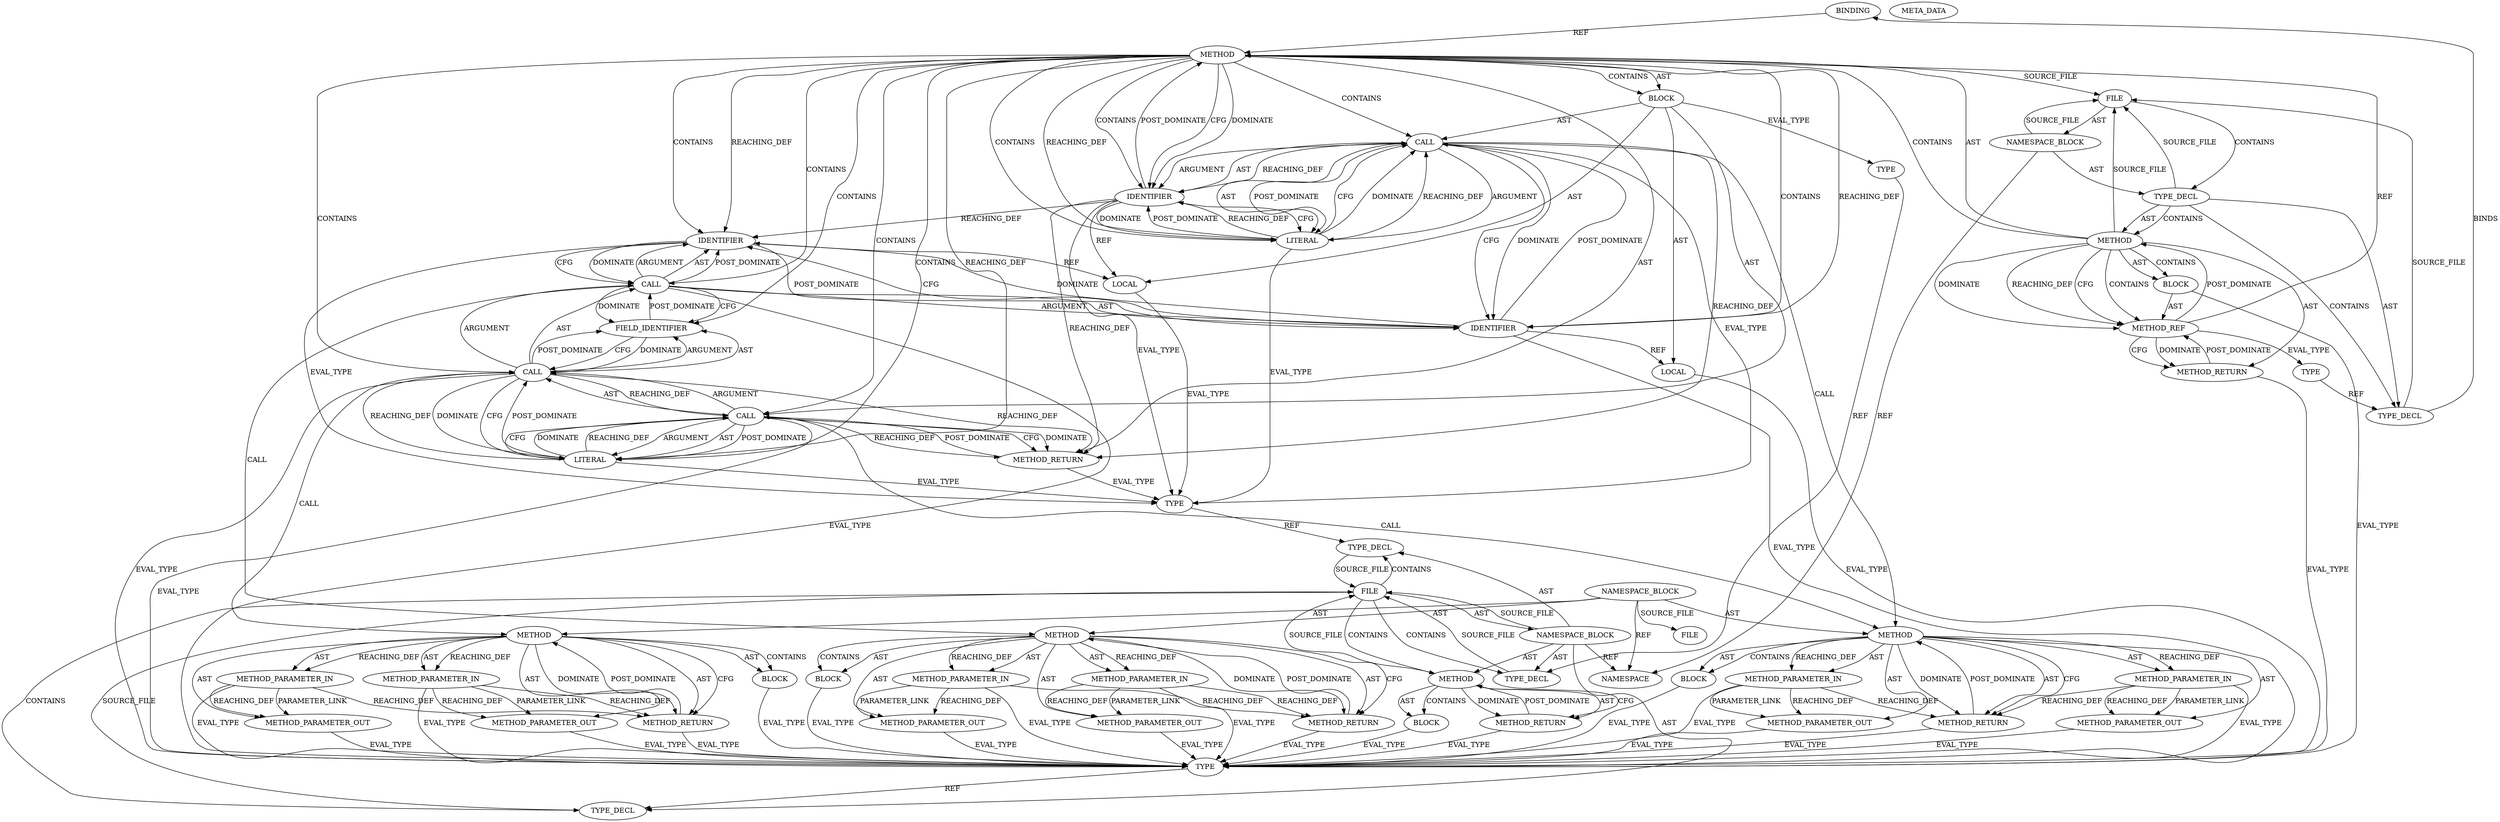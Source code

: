 digraph {
  "21474836480" [label="BINDING" METHOD_FULL_NAME="main" NAME="main" SIGNATURE="int()"];
  "25769803776" [label="BLOCK" ARGUMENT_INDEX="-1" CODE="{
  int i=0;
  arr[i].foo=1;
}" COLUMN_NUMBER="11" LINE_NUMBER="29" ORDER="1" TYPE_FULL_NAME="void"];
  "25769803777" [label="BLOCK" ARGUMENT_INDEX="-1" CODE="<empty>" COLUMN_NUMBER="1" LINE_NUMBER="1" ORDER="1" TYPE_FULL_NAME="ANY"];
  "25769803778" [label="BLOCK" ARGUMENT_INDEX="-1" CODE="<empty>" ORDER="1" TYPE_FULL_NAME="ANY"];
  "25769803779" [label="BLOCK" ARGUMENT_INDEX="1" CODE="<empty>" ORDER="1" TYPE_FULL_NAME="ANY"];
  "25769803780" [label="BLOCK" ARGUMENT_INDEX="1" CODE="<empty>" ORDER="1" TYPE_FULL_NAME="ANY"];
  "25769803781" [label="BLOCK" ARGUMENT_INDEX="1" CODE="<empty>" ORDER="1" TYPE_FULL_NAME="ANY"];
  "30064771072" [label="CALL" ARGUMENT_INDEX="2" CODE="i=0" COLUMN_NUMBER="7" DISPATCH_TYPE="STATIC_DISPATCH" LINE_NUMBER="30" METHOD_FULL_NAME="<operator>.assignment" NAME="<operator>.assignment" ORDER="2" SIGNATURE="" TYPE_FULL_NAME="int"];
  "30064771073" [label="CALL" ARGUMENT_INDEX="-1" CODE="arr[i].foo=1" COLUMN_NUMBER="3" DISPATCH_TYPE="STATIC_DISPATCH" LINE_NUMBER="31" METHOD_FULL_NAME="<operator>.assignment" NAME="<operator>.assignment" ORDER="3" SIGNATURE="" TYPE_FULL_NAME="ANY"];
  "30064771074" [label="CALL" ARGUMENT_INDEX="1" CODE="arr[i].foo" COLUMN_NUMBER="3" DISPATCH_TYPE="STATIC_DISPATCH" LINE_NUMBER="31" METHOD_FULL_NAME="<operator>.fieldAccess" NAME="<operator>.fieldAccess" ORDER="1" SIGNATURE="" TYPE_FULL_NAME="ANY"];
  "30064771075" [label="CALL" ARGUMENT_INDEX="1" CODE="arr[i]" COLUMN_NUMBER="3" DISPATCH_TYPE="STATIC_DISPATCH" LINE_NUMBER="31" METHOD_FULL_NAME="<operator>.indirectIndexAccess" NAME="<operator>.indirectIndexAccess" ORDER="1" SIGNATURE="" TYPE_FULL_NAME="ANY"];
  "55834574848" [label="FIELD_IDENTIFIER" ARGUMENT_INDEX="2" CANONICAL_NAME="foo" CODE="foo" COLUMN_NUMBER="3" LINE_NUMBER="31" ORDER="2"];
  "60129542144" [label="FILE" CODE="<empty>" CONTENT="<empty>" NAME="uninit_909.c" ORDER="0"];
  "60129542145" [label="FILE" CODE="<empty>" CONTENT="<empty>" NAME="<includes>" ORDER="1"];
  "60129542146" [label="FILE" CODE="<empty>" CONTENT="<empty>" NAME="<unknown>" ORDER="0"];
  "68719476736" [label="IDENTIFIER" ARGUMENT_INDEX="1" CODE="i" COLUMN_NUMBER="7" LINE_NUMBER="30" NAME="i" ORDER="1" TYPE_FULL_NAME="int"];
  "68719476737" [label="IDENTIFIER" ARGUMENT_INDEX="1" CODE="arr" COLUMN_NUMBER="3" LINE_NUMBER="31" NAME="arr" ORDER="1" TYPE_FULL_NAME="ANY"];
  "68719476738" [label="IDENTIFIER" ARGUMENT_INDEX="2" CODE="i" COLUMN_NUMBER="7" LINE_NUMBER="31" NAME="i" ORDER="2" TYPE_FULL_NAME="int"];
  "90194313216" [label="LITERAL" ARGUMENT_INDEX="2" CODE="0" COLUMN_NUMBER="9" LINE_NUMBER="30" ORDER="2" TYPE_FULL_NAME="int"];
  "90194313217" [label="LITERAL" ARGUMENT_INDEX="2" CODE="1" COLUMN_NUMBER="14" LINE_NUMBER="31" ORDER="2" TYPE_FULL_NAME="int"];
  "94489280512" [label="LOCAL" CODE="int i" COLUMN_NUMBER="7" GENERIC_SIGNATURE="<empty>" LINE_NUMBER="30" NAME="i" ORDER="1" TYPE_FULL_NAME="int"];
  "94489280513" [label="LOCAL" CODE="arr" COLUMN_NUMBER="3" GENERIC_SIGNATURE="<empty>" LINE_NUMBER="31" NAME="arr" ORDER="0" TYPE_FULL_NAME="ANY"];
  "107374182400" [label="META_DATA" LANGUAGE="NEWC" OVERLAYS="base;controlflow;typerel;callgraph;dataflowOss" ROOT="/tmp/tmp.SG0xSYvwyo" VERSION="0.1"];
  "111669149696" [label="METHOD" AST_PARENT_FULL_NAME="uninit_909.c:<global>" AST_PARENT_TYPE="TYPE_DECL" CODE="int main(){
  int i=0;
  arr[i].foo=1;
}" COLUMN_NUMBER="1" COLUMN_NUMBER_END="1" FILENAME="uninit_909.c" FULL_NAME="main" GENERIC_SIGNATURE="<empty>" IS_EXTERNAL="false" LINE_NUMBER="29" LINE_NUMBER_END="32" NAME="main" ORDER="1" SIGNATURE="int()"];
  "111669149697" [label="METHOD" AST_PARENT_FULL_NAME="uninit_909.c:<global>" AST_PARENT_TYPE="TYPE_DECL" CODE="<global>" COLUMN_NUMBER="1" COLUMN_NUMBER_END="1" FILENAME="uninit_909.c" FULL_NAME="uninit_909.c:<global>" GENERIC_SIGNATURE="<empty>" IS_EXTERNAL="false" LINE_NUMBER="1" LINE_NUMBER_END="33" NAME="<global>" ORDER="1" SIGNATURE=""];
  "111669149698" [label="METHOD" AST_PARENT_FULL_NAME="<includes>:<global>" AST_PARENT_TYPE="NAMESPACE_BLOCK" CODE="<global>" FILENAME="<includes>" FULL_NAME="<includes>:<global>" GENERIC_SIGNATURE="<empty>" IS_EXTERNAL="false" LINE_NUMBER="1" NAME="<global>" ORDER="1" SIGNATURE=""];
  "111669149699" [label="METHOD" AST_PARENT_FULL_NAME="<global>" AST_PARENT_TYPE="NAMESPACE_BLOCK" CODE="<empty>" FILENAME="<empty>" FULL_NAME="<operator>.assignment" GENERIC_SIGNATURE="<empty>" IS_EXTERNAL="true" NAME="<operator>.assignment" ORDER="0" SIGNATURE=""];
  "111669149700" [label="METHOD" AST_PARENT_FULL_NAME="<global>" AST_PARENT_TYPE="NAMESPACE_BLOCK" CODE="<empty>" FILENAME="<empty>" FULL_NAME="<operator>.fieldAccess" GENERIC_SIGNATURE="<empty>" IS_EXTERNAL="true" NAME="<operator>.fieldAccess" ORDER="0" SIGNATURE=""];
  "111669149701" [label="METHOD" AST_PARENT_FULL_NAME="<global>" AST_PARENT_TYPE="NAMESPACE_BLOCK" CODE="<empty>" FILENAME="<empty>" FULL_NAME="<operator>.indirectIndexAccess" GENERIC_SIGNATURE="<empty>" IS_EXTERNAL="true" NAME="<operator>.indirectIndexAccess" ORDER="0" SIGNATURE=""];
  "115964116992" [label="METHOD_PARAMETER_IN" CODE="p1" EVALUATION_STRATEGY="BY_VALUE" INDEX="1" IS_VARIADIC="false" NAME="p1" ORDER="1" TYPE_FULL_NAME="ANY"];
  "115964116993" [label="METHOD_PARAMETER_IN" CODE="p2" EVALUATION_STRATEGY="BY_VALUE" INDEX="2" IS_VARIADIC="false" NAME="p2" ORDER="2" TYPE_FULL_NAME="ANY"];
  "115964116994" [label="METHOD_PARAMETER_IN" CODE="p1" EVALUATION_STRATEGY="BY_VALUE" INDEX="1" IS_VARIADIC="false" NAME="p1" ORDER="1" TYPE_FULL_NAME="ANY"];
  "115964116995" [label="METHOD_PARAMETER_IN" CODE="p2" EVALUATION_STRATEGY="BY_VALUE" INDEX="2" IS_VARIADIC="false" NAME="p2" ORDER="2" TYPE_FULL_NAME="ANY"];
  "115964116996" [label="METHOD_PARAMETER_IN" CODE="p1" EVALUATION_STRATEGY="BY_VALUE" INDEX="1" IS_VARIADIC="false" NAME="p1" ORDER="1" TYPE_FULL_NAME="ANY"];
  "115964116997" [label="METHOD_PARAMETER_IN" CODE="p2" EVALUATION_STRATEGY="BY_VALUE" INDEX="2" IS_VARIADIC="false" NAME="p2" ORDER="2" TYPE_FULL_NAME="ANY"];
  "120259084288" [label="METHOD_PARAMETER_OUT" CODE="p1" EVALUATION_STRATEGY="BY_VALUE" INDEX="1" IS_VARIADIC="false" NAME="p1" ORDER="1" TYPE_FULL_NAME="ANY"];
  "120259084289" [label="METHOD_PARAMETER_OUT" CODE="p2" EVALUATION_STRATEGY="BY_VALUE" INDEX="2" IS_VARIADIC="false" NAME="p2" ORDER="2" TYPE_FULL_NAME="ANY"];
  "120259084290" [label="METHOD_PARAMETER_OUT" CODE="p1" EVALUATION_STRATEGY="BY_VALUE" INDEX="1" IS_VARIADIC="false" NAME="p1" ORDER="1" TYPE_FULL_NAME="ANY"];
  "120259084291" [label="METHOD_PARAMETER_OUT" CODE="p2" EVALUATION_STRATEGY="BY_VALUE" INDEX="2" IS_VARIADIC="false" NAME="p2" ORDER="2" TYPE_FULL_NAME="ANY"];
  "120259084292" [label="METHOD_PARAMETER_OUT" CODE="p1" EVALUATION_STRATEGY="BY_VALUE" INDEX="1" IS_VARIADIC="false" NAME="p1" ORDER="1" TYPE_FULL_NAME="ANY"];
  "120259084293" [label="METHOD_PARAMETER_OUT" CODE="p2" EVALUATION_STRATEGY="BY_VALUE" INDEX="2" IS_VARIADIC="false" NAME="p2" ORDER="2" TYPE_FULL_NAME="ANY"];
  "124554051584" [label="METHOD_REF" ARGUMENT_INDEX="1" CODE="main" COLUMN_NUMBER="1" LINE_NUMBER="29" METHOD_FULL_NAME="main" ORDER="1" TYPE_FULL_NAME="main"];
  "128849018880" [label="METHOD_RETURN" CODE="RET" COLUMN_NUMBER="1" EVALUATION_STRATEGY="BY_VALUE" LINE_NUMBER="29" ORDER="2" TYPE_FULL_NAME="int"];
  "128849018881" [label="METHOD_RETURN" CODE="RET" COLUMN_NUMBER="1" EVALUATION_STRATEGY="BY_VALUE" LINE_NUMBER="1" ORDER="2" TYPE_FULL_NAME="ANY"];
  "128849018882" [label="METHOD_RETURN" CODE="RET" EVALUATION_STRATEGY="BY_VALUE" LINE_NUMBER="1" ORDER="2" TYPE_FULL_NAME="ANY"];
  "128849018883" [label="METHOD_RETURN" CODE="RET" EVALUATION_STRATEGY="BY_VALUE" ORDER="2" TYPE_FULL_NAME="ANY"];
  "128849018884" [label="METHOD_RETURN" CODE="RET" EVALUATION_STRATEGY="BY_VALUE" ORDER="2" TYPE_FULL_NAME="ANY"];
  "128849018885" [label="METHOD_RETURN" CODE="RET" EVALUATION_STRATEGY="BY_VALUE" ORDER="2" TYPE_FULL_NAME="ANY"];
  "137438953472" [label="NAMESPACE" CODE="<empty>" NAME="<global>" ORDER="-1"];
  "141733920768" [label="NAMESPACE_BLOCK" CODE="<empty>" FILENAME="<unknown>" FULL_NAME="<global>" NAME="<global>" ORDER="1"];
  "141733920769" [label="NAMESPACE_BLOCK" CODE="<empty>" FILENAME="uninit_909.c" FULL_NAME="uninit_909.c:<global>" NAME="<global>" ORDER="1"];
  "141733920770" [label="NAMESPACE_BLOCK" CODE="<empty>" FILENAME="<includes>" FULL_NAME="<includes>:<global>" NAME="<global>" ORDER="1"];
  "163208757248" [label="TYPE" FULL_NAME="ANY" NAME="ANY" TYPE_DECL_FULL_NAME="ANY"];
  "163208757249" [label="TYPE" FULL_NAME="int" NAME="int" TYPE_DECL_FULL_NAME="int"];
  "163208757250" [label="TYPE" FULL_NAME="main" NAME="main" TYPE_DECL_FULL_NAME="main"];
  "163208757251" [label="TYPE" FULL_NAME="void" NAME="void" TYPE_DECL_FULL_NAME="void"];
  "171798691840" [label="TYPE_DECL" AST_PARENT_FULL_NAME="uninit_909.c:<global>" AST_PARENT_TYPE="TYPE_DECL" CODE="main" COLUMN_NUMBER="1" FILENAME="uninit_909.c" FULL_NAME="main" GENERIC_SIGNATURE="<empty>" IS_EXTERNAL="false" LINE_NUMBER="29" NAME="main" ORDER="1"];
  "171798691841" [label="TYPE_DECL" AST_PARENT_FULL_NAME="uninit_909.c:<global>" AST_PARENT_TYPE="NAMESPACE_BLOCK" CODE="<global>" COLUMN_NUMBER="1" FILENAME="uninit_909.c" FULL_NAME="uninit_909.c:<global>" GENERIC_SIGNATURE="<empty>" IS_EXTERNAL="false" LINE_NUMBER="1" NAME="<global>" ORDER="1"];
  "171798691842" [label="TYPE_DECL" AST_PARENT_FULL_NAME="<includes>:<global>" AST_PARENT_TYPE="NAMESPACE_BLOCK" CODE="ANY" FILENAME="<includes>" FULL_NAME="ANY" GENERIC_SIGNATURE="<empty>" IS_EXTERNAL="true" NAME="ANY" ORDER="-1"];
  "171798691843" [label="TYPE_DECL" AST_PARENT_FULL_NAME="<includes>:<global>" AST_PARENT_TYPE="NAMESPACE_BLOCK" CODE="int" FILENAME="<includes>" FULL_NAME="int" GENERIC_SIGNATURE="<empty>" IS_EXTERNAL="true" NAME="int" ORDER="-1"];
  "171798691844" [label="TYPE_DECL" AST_PARENT_FULL_NAME="<includes>:<global>" AST_PARENT_TYPE="NAMESPACE_BLOCK" CODE="void" FILENAME="<includes>" FULL_NAME="void" GENERIC_SIGNATURE="<empty>" IS_EXTERNAL="true" NAME="void" ORDER="-1"];
  "21474836480" -> "111669149696" [label="REF" ];
  "25769803776" -> "94489280512" [label="AST" ];
  "25769803776" -> "30064771072" [label="AST" ];
  "25769803776" -> "30064771073" [label="AST" ];
  "25769803776" -> "94489280513" [label="AST" ];
  "25769803776" -> "163208757251" [label="EVAL_TYPE" ];
  "25769803777" -> "124554051584" [label="AST" ];
  "25769803777" -> "163208757248" [label="EVAL_TYPE" ];
  "25769803778" -> "163208757248" [label="EVAL_TYPE" ];
  "25769803779" -> "163208757248" [label="EVAL_TYPE" ];
  "25769803780" -> "163208757248" [label="EVAL_TYPE" ];
  "25769803781" -> "163208757248" [label="EVAL_TYPE" ];
  "30064771072" -> "68719476736" [label="ARGUMENT" ];
  "30064771072" -> "90194313216" [label="ARGUMENT" ];
  "30064771072" -> "68719476736" [label="AST" ];
  "30064771072" -> "90194313216" [label="AST" ];
  "30064771072" -> "111669149699" [label="CALL" ];
  "30064771072" -> "68719476737" [label="CFG" ];
  "30064771072" -> "68719476737" [label="DOMINATE" ];
  "30064771072" -> "163208757249" [label="EVAL_TYPE" ];
  "30064771072" -> "90194313216" [label="POST_DOMINATE" ];
  "30064771072" -> "128849018880" [label="REACHING_DEF" property="i=0"];
  "30064771073" -> "30064771074" [label="ARGUMENT" ];
  "30064771073" -> "90194313217" [label="ARGUMENT" ];
  "30064771073" -> "30064771074" [label="AST" ];
  "30064771073" -> "90194313217" [label="AST" ];
  "30064771073" -> "111669149699" [label="CALL" ];
  "30064771073" -> "128849018880" [label="CFG" ];
  "30064771073" -> "128849018880" [label="DOMINATE" ];
  "30064771073" -> "163208757248" [label="EVAL_TYPE" ];
  "30064771073" -> "90194313217" [label="POST_DOMINATE" ];
  "30064771073" -> "128849018880" [label="REACHING_DEF" property="arr[i].foo=1"];
  "30064771074" -> "30064771075" [label="ARGUMENT" ];
  "30064771074" -> "55834574848" [label="ARGUMENT" ];
  "30064771074" -> "30064771075" [label="AST" ];
  "30064771074" -> "55834574848" [label="AST" ];
  "30064771074" -> "111669149700" [label="CALL" ];
  "30064771074" -> "90194313217" [label="CFG" ];
  "30064771074" -> "90194313217" [label="DOMINATE" ];
  "30064771074" -> "163208757248" [label="EVAL_TYPE" ];
  "30064771074" -> "55834574848" [label="POST_DOMINATE" ];
  "30064771074" -> "30064771073" [label="REACHING_DEF" property="arr[i].foo"];
  "30064771074" -> "128849018880" [label="REACHING_DEF" property="arr[i].foo"];
  "30064771075" -> "68719476737" [label="ARGUMENT" ];
  "30064771075" -> "68719476738" [label="ARGUMENT" ];
  "30064771075" -> "68719476737" [label="AST" ];
  "30064771075" -> "68719476738" [label="AST" ];
  "30064771075" -> "111669149701" [label="CALL" ];
  "30064771075" -> "55834574848" [label="CFG" ];
  "30064771075" -> "55834574848" [label="DOMINATE" ];
  "30064771075" -> "163208757248" [label="EVAL_TYPE" ];
  "30064771075" -> "68719476738" [label="POST_DOMINATE" ];
  "55834574848" -> "30064771074" [label="CFG" ];
  "55834574848" -> "30064771074" [label="DOMINATE" ];
  "55834574848" -> "30064771075" [label="POST_DOMINATE" ];
  "60129542144" -> "141733920769" [label="AST" ];
  "60129542144" -> "171798691841" [label="CONTAINS" ];
  "60129542145" -> "141733920770" [label="AST" ];
  "60129542145" -> "111669149698" [label="CONTAINS" ];
  "60129542145" -> "171798691842" [label="CONTAINS" ];
  "60129542145" -> "171798691843" [label="CONTAINS" ];
  "60129542145" -> "171798691844" [label="CONTAINS" ];
  "68719476736" -> "90194313216" [label="CFG" ];
  "68719476736" -> "90194313216" [label="DOMINATE" ];
  "68719476736" -> "163208757249" [label="EVAL_TYPE" ];
  "68719476736" -> "111669149696" [label="POST_DOMINATE" ];
  "68719476736" -> "30064771072" [label="REACHING_DEF" property="i"];
  "68719476736" -> "68719476738" [label="REACHING_DEF" property="i"];
  "68719476736" -> "128849018880" [label="REACHING_DEF" property="i"];
  "68719476736" -> "94489280512" [label="REF" ];
  "68719476737" -> "68719476738" [label="CFG" ];
  "68719476737" -> "68719476738" [label="DOMINATE" ];
  "68719476737" -> "163208757248" [label="EVAL_TYPE" ];
  "68719476737" -> "30064771072" [label="POST_DOMINATE" ];
  "68719476737" -> "94489280513" [label="REF" ];
  "68719476738" -> "30064771075" [label="CFG" ];
  "68719476738" -> "30064771075" [label="DOMINATE" ];
  "68719476738" -> "163208757249" [label="EVAL_TYPE" ];
  "68719476738" -> "68719476737" [label="POST_DOMINATE" ];
  "68719476738" -> "94489280512" [label="REF" ];
  "90194313216" -> "30064771072" [label="CFG" ];
  "90194313216" -> "30064771072" [label="DOMINATE" ];
  "90194313216" -> "163208757249" [label="EVAL_TYPE" ];
  "90194313216" -> "68719476736" [label="POST_DOMINATE" ];
  "90194313216" -> "68719476736" [label="REACHING_DEF" property="0"];
  "90194313216" -> "30064771072" [label="REACHING_DEF" property="0"];
  "90194313217" -> "30064771073" [label="CFG" ];
  "90194313217" -> "30064771073" [label="DOMINATE" ];
  "90194313217" -> "163208757249" [label="EVAL_TYPE" ];
  "90194313217" -> "30064771074" [label="POST_DOMINATE" ];
  "90194313217" -> "30064771074" [label="REACHING_DEF" property="1"];
  "90194313217" -> "30064771073" [label="REACHING_DEF" property="1"];
  "94489280512" -> "163208757249" [label="EVAL_TYPE" ];
  "94489280513" -> "163208757248" [label="EVAL_TYPE" ];
  "111669149696" -> "25769803776" [label="AST" ];
  "111669149696" -> "128849018880" [label="AST" ];
  "111669149696" -> "68719476736" [label="CFG" ];
  "111669149696" -> "25769803776" [label="CONTAINS" ];
  "111669149696" -> "30064771072" [label="CONTAINS" ];
  "111669149696" -> "30064771073" [label="CONTAINS" ];
  "111669149696" -> "68719476736" [label="CONTAINS" ];
  "111669149696" -> "90194313216" [label="CONTAINS" ];
  "111669149696" -> "30064771074" [label="CONTAINS" ];
  "111669149696" -> "90194313217" [label="CONTAINS" ];
  "111669149696" -> "30064771075" [label="CONTAINS" ];
  "111669149696" -> "55834574848" [label="CONTAINS" ];
  "111669149696" -> "68719476737" [label="CONTAINS" ];
  "111669149696" -> "68719476738" [label="CONTAINS" ];
  "111669149696" -> "68719476736" [label="DOMINATE" ];
  "111669149696" -> "68719476738" [label="REACHING_DEF" property=""];
  "111669149696" -> "90194313217" [label="REACHING_DEF" property=""];
  "111669149696" -> "68719476737" [label="REACHING_DEF" property=""];
  "111669149696" -> "90194313216" [label="REACHING_DEF" property=""];
  "111669149696" -> "60129542144" [label="SOURCE_FILE" ];
  "111669149697" -> "111669149696" [label="AST" ];
  "111669149697" -> "25769803777" [label="AST" ];
  "111669149697" -> "128849018881" [label="AST" ];
  "111669149697" -> "124554051584" [label="CFG" ];
  "111669149697" -> "111669149696" [label="CONTAINS" ];
  "111669149697" -> "25769803777" [label="CONTAINS" ];
  "111669149697" -> "124554051584" [label="CONTAINS" ];
  "111669149697" -> "124554051584" [label="DOMINATE" ];
  "111669149697" -> "124554051584" [label="REACHING_DEF" property=""];
  "111669149697" -> "60129542144" [label="SOURCE_FILE" ];
  "111669149698" -> "25769803778" [label="AST" ];
  "111669149698" -> "128849018882" [label="AST" ];
  "111669149698" -> "128849018882" [label="CFG" ];
  "111669149698" -> "25769803778" [label="CONTAINS" ];
  "111669149698" -> "128849018882" [label="DOMINATE" ];
  "111669149698" -> "60129542145" [label="SOURCE_FILE" ];
  "111669149699" -> "115964116992" [label="AST" ];
  "111669149699" -> "115964116993" [label="AST" ];
  "111669149699" -> "25769803779" [label="AST" ];
  "111669149699" -> "128849018883" [label="AST" ];
  "111669149699" -> "120259084288" [label="AST" ];
  "111669149699" -> "120259084289" [label="AST" ];
  "111669149699" -> "128849018883" [label="CFG" ];
  "111669149699" -> "25769803779" [label="CONTAINS" ];
  "111669149699" -> "128849018883" [label="DOMINATE" ];
  "111669149699" -> "115964116993" [label="REACHING_DEF" property=""];
  "111669149699" -> "115964116992" [label="REACHING_DEF" property=""];
  "111669149700" -> "115964116994" [label="AST" ];
  "111669149700" -> "115964116995" [label="AST" ];
  "111669149700" -> "25769803780" [label="AST" ];
  "111669149700" -> "128849018884" [label="AST" ];
  "111669149700" -> "120259084290" [label="AST" ];
  "111669149700" -> "120259084291" [label="AST" ];
  "111669149700" -> "128849018884" [label="CFG" ];
  "111669149700" -> "25769803780" [label="CONTAINS" ];
  "111669149700" -> "128849018884" [label="DOMINATE" ];
  "111669149700" -> "115964116995" [label="REACHING_DEF" property=""];
  "111669149700" -> "115964116994" [label="REACHING_DEF" property=""];
  "111669149701" -> "115964116996" [label="AST" ];
  "111669149701" -> "115964116997" [label="AST" ];
  "111669149701" -> "25769803781" [label="AST" ];
  "111669149701" -> "128849018885" [label="AST" ];
  "111669149701" -> "120259084292" [label="AST" ];
  "111669149701" -> "120259084293" [label="AST" ];
  "111669149701" -> "128849018885" [label="CFG" ];
  "111669149701" -> "25769803781" [label="CONTAINS" ];
  "111669149701" -> "128849018885" [label="DOMINATE" ];
  "111669149701" -> "115964116997" [label="REACHING_DEF" property=""];
  "111669149701" -> "115964116996" [label="REACHING_DEF" property=""];
  "115964116992" -> "163208757248" [label="EVAL_TYPE" ];
  "115964116992" -> "120259084288" [label="PARAMETER_LINK" ];
  "115964116992" -> "120259084288" [label="REACHING_DEF" property="p1"];
  "115964116992" -> "128849018883" [label="REACHING_DEF" property="p1"];
  "115964116993" -> "163208757248" [label="EVAL_TYPE" ];
  "115964116993" -> "120259084289" [label="PARAMETER_LINK" ];
  "115964116993" -> "120259084289" [label="REACHING_DEF" property="p2"];
  "115964116993" -> "128849018883" [label="REACHING_DEF" property="p2"];
  "115964116994" -> "163208757248" [label="EVAL_TYPE" ];
  "115964116994" -> "120259084290" [label="PARAMETER_LINK" ];
  "115964116994" -> "120259084290" [label="REACHING_DEF" property="p1"];
  "115964116994" -> "128849018884" [label="REACHING_DEF" property="p1"];
  "115964116995" -> "163208757248" [label="EVAL_TYPE" ];
  "115964116995" -> "120259084291" [label="PARAMETER_LINK" ];
  "115964116995" -> "120259084291" [label="REACHING_DEF" property="p2"];
  "115964116995" -> "128849018884" [label="REACHING_DEF" property="p2"];
  "115964116996" -> "163208757248" [label="EVAL_TYPE" ];
  "115964116996" -> "120259084292" [label="PARAMETER_LINK" ];
  "115964116996" -> "120259084292" [label="REACHING_DEF" property="p1"];
  "115964116996" -> "128849018885" [label="REACHING_DEF" property="p1"];
  "115964116997" -> "163208757248" [label="EVAL_TYPE" ];
  "115964116997" -> "120259084293" [label="PARAMETER_LINK" ];
  "115964116997" -> "120259084293" [label="REACHING_DEF" property="p2"];
  "115964116997" -> "128849018885" [label="REACHING_DEF" property="p2"];
  "120259084288" -> "163208757248" [label="EVAL_TYPE" ];
  "120259084289" -> "163208757248" [label="EVAL_TYPE" ];
  "120259084290" -> "163208757248" [label="EVAL_TYPE" ];
  "120259084291" -> "163208757248" [label="EVAL_TYPE" ];
  "120259084292" -> "163208757248" [label="EVAL_TYPE" ];
  "120259084293" -> "163208757248" [label="EVAL_TYPE" ];
  "124554051584" -> "128849018881" [label="CFG" ];
  "124554051584" -> "128849018881" [label="DOMINATE" ];
  "124554051584" -> "163208757250" [label="EVAL_TYPE" ];
  "124554051584" -> "111669149697" [label="POST_DOMINATE" ];
  "124554051584" -> "111669149696" [label="REF" ];
  "128849018880" -> "163208757249" [label="EVAL_TYPE" ];
  "128849018880" -> "30064771073" [label="POST_DOMINATE" ];
  "128849018881" -> "163208757248" [label="EVAL_TYPE" ];
  "128849018881" -> "124554051584" [label="POST_DOMINATE" ];
  "128849018882" -> "163208757248" [label="EVAL_TYPE" ];
  "128849018882" -> "111669149698" [label="POST_DOMINATE" ];
  "128849018883" -> "163208757248" [label="EVAL_TYPE" ];
  "128849018883" -> "111669149699" [label="POST_DOMINATE" ];
  "128849018884" -> "163208757248" [label="EVAL_TYPE" ];
  "128849018884" -> "111669149700" [label="POST_DOMINATE" ];
  "128849018885" -> "163208757248" [label="EVAL_TYPE" ];
  "128849018885" -> "111669149701" [label="POST_DOMINATE" ];
  "141733920768" -> "111669149699" [label="AST" ];
  "141733920768" -> "111669149700" [label="AST" ];
  "141733920768" -> "111669149701" [label="AST" ];
  "141733920768" -> "137438953472" [label="REF" ];
  "141733920768" -> "60129542146" [label="SOURCE_FILE" ];
  "141733920769" -> "171798691841" [label="AST" ];
  "141733920769" -> "137438953472" [label="REF" ];
  "141733920769" -> "60129542144" [label="SOURCE_FILE" ];
  "141733920770" -> "111669149698" [label="AST" ];
  "141733920770" -> "171798691842" [label="AST" ];
  "141733920770" -> "171798691843" [label="AST" ];
  "141733920770" -> "171798691844" [label="AST" ];
  "141733920770" -> "137438953472" [label="REF" ];
  "141733920770" -> "60129542145" [label="SOURCE_FILE" ];
  "163208757248" -> "171798691842" [label="REF" ];
  "163208757249" -> "171798691843" [label="REF" ];
  "163208757250" -> "171798691840" [label="REF" ];
  "163208757251" -> "171798691844" [label="REF" ];
  "171798691840" -> "21474836480" [label="BINDS" ];
  "171798691840" -> "60129542144" [label="SOURCE_FILE" ];
  "171798691841" -> "111669149697" [label="AST" ];
  "171798691841" -> "171798691840" [label="AST" ];
  "171798691841" -> "111669149697" [label="CONTAINS" ];
  "171798691841" -> "171798691840" [label="CONTAINS" ];
  "171798691841" -> "60129542144" [label="SOURCE_FILE" ];
  "171798691842" -> "60129542145" [label="SOURCE_FILE" ];
  "171798691843" -> "60129542145" [label="SOURCE_FILE" ];
  "171798691844" -> "60129542145" [label="SOURCE_FILE" ];
}
